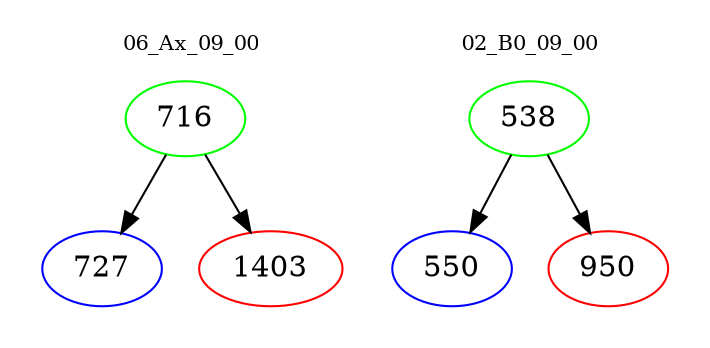 digraph{
subgraph cluster_0 {
color = white
label = "06_Ax_09_00";
fontsize=10;
T0_716 [label="716", color="green"]
T0_716 -> T0_727 [color="black"]
T0_727 [label="727", color="blue"]
T0_716 -> T0_1403 [color="black"]
T0_1403 [label="1403", color="red"]
}
subgraph cluster_1 {
color = white
label = "02_B0_09_00";
fontsize=10;
T1_538 [label="538", color="green"]
T1_538 -> T1_550 [color="black"]
T1_550 [label="550", color="blue"]
T1_538 -> T1_950 [color="black"]
T1_950 [label="950", color="red"]
}
}
